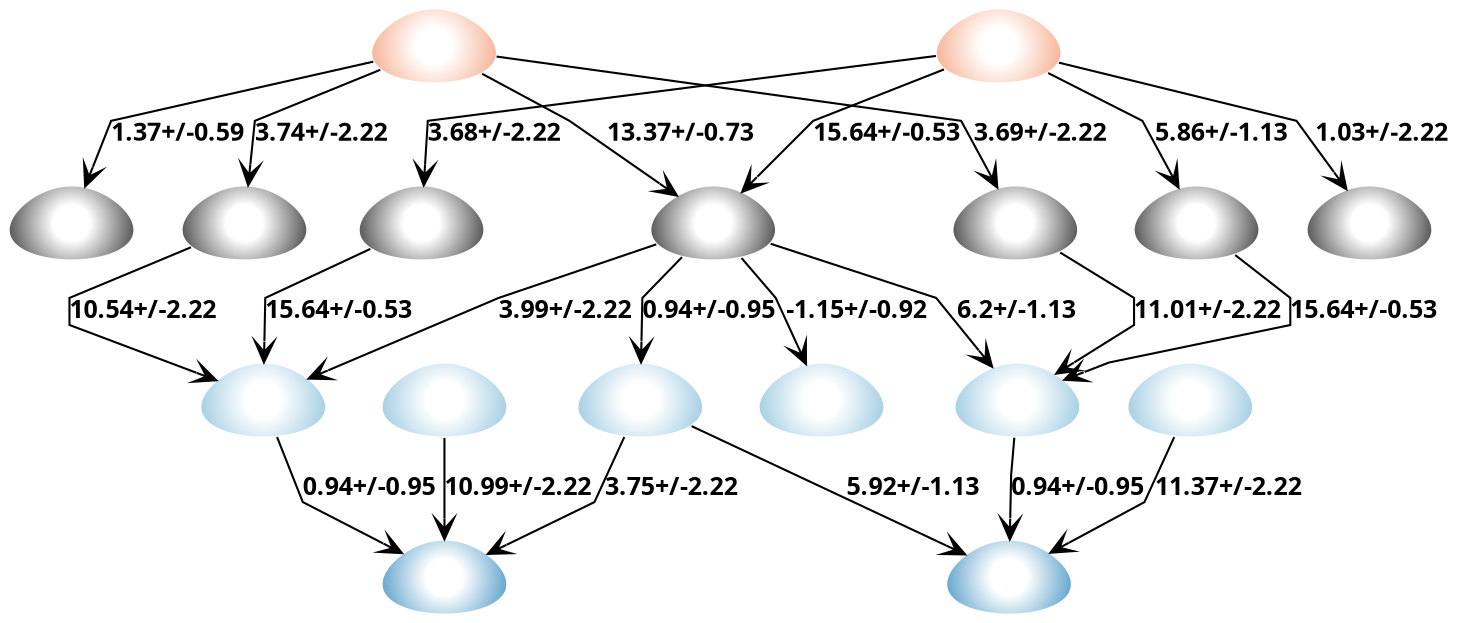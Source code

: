strict digraph G {
	graph [bb="0,0,842.74,291",
		fontname="sans bold",
		splines=polyline
	];
	node [label="\N"];
	subgraph subgraph_0 {
		graph [label="Neutral charge",
			style=""
		];
		SM24_micro006		 [charge=0,
			color="#ffffff:#333333",
			fontcolor=black,
			fontname="sans bold",
			fontsize=12,
			height=0.5,
			image="Images\Microstates\SM24_micro006.svg",
			label="",
			labelloc=b,
			penwidth=1,
			pos="406.74,188",
			shape=egg,
			style=radial,
			width=0.79843];
		SM24_micro007		 [charge=0,
			color="#ffffff:#333333",
			fontcolor=black,
			fontname="sans bold",
			fontsize=12,
			height=0.5,
			image="Images\Microstates\SM24_micro007.svg",
			label="",
			labelloc=b,
			penwidth=1,
			pos="114.74,188",
			shape=egg,
			style=radial,
			width=0.79843];
		SM24_micro009		 [charge=0,
			color="#ffffff:#333333",
			fontcolor=black,
			fontname="sans bold",
			fontsize=12,
			height=0.5,
			image="Images\Microstates\SM24_micro009.svg",
			label="",
			labelloc=b,
			penwidth=1,
			pos="728.74,188",
			shape=egg,
			style=radial,
			width=0.79843];
		SM24_micro023		 [charge=0,
			color="#ffffff:#333333",
			fontcolor=black,
			fontname="sans bold",
			fontsize=12,
			height=0.5,
			image="Images\Microstates\SM24_micro023.svg",
			label="",
			labelloc=b,
			penwidth=1,
			pos="641.74,188",
			shape=egg,
			style=radial,
			width=0.79843];
		SM24_micro028		 [charge=0,
			color="#ffffff:#333333",
			fontcolor=black,
			fontname="sans bold",
			fontsize=12,
			height=0.5,
			image="Images\Microstates\SM24_micro028.svg",
			label="",
			labelloc=b,
			penwidth=1,
			pos="549.74,188",
			shape=egg,
			style=radial,
			width=0.79843];
		SM24_micro013		 [charge=0,
			color="#ffffff:#333333",
			fontcolor=black,
			fontname="sans bold",
			fontsize=12,
			height=0.5,
			image="Images\Microstates\SM24_micro013.svg",
			label="",
			labelloc=b,
			penwidth=1,
			pos="212.74,188",
			shape=egg,
			style=radial,
			width=0.79843];
		SM24_micro024		 [charge=0,
			color="#ffffff:#333333",
			fontcolor=black,
			fontname="sans bold",
			fontsize=12,
			height=0.5,
			image="Images\Microstates\SM24_micro024.svg",
			label="",
			labelloc=b,
			penwidth=1,
			pos="28.743,188",
			shape=egg,
			style=radial,
			width=0.79843];
	}
	subgraph "subgraph_-1" {
		graph [label="-1 charge",
			style=""
		];
		SM24_micro002		 [charge=-1,
			color="#ffffff:#f4a582",
			fontcolor=black,
			fontname="sans bold",
			fontsize=12,
			height=0.5,
			image="Images\Microstates\SM24_micro002.svg",
			label="",
			labelloc=b,
			penwidth=1,
			pos="224.74,273",
			shape=egg,
			style=radial,
			width=0.79843];
		SM24_micro027		 [charge=-1,
			color="#ffffff:#f4a582",
			fontcolor=black,
			fontname="sans bold",
			fontsize=12,
			height=0.5,
			image="Images\Microstates\SM24_micro027.svg",
			label="",
			labelloc=b,
			penwidth=1,
			pos="528.74,273",
			shape=egg,
			style=radial,
			width=0.79843];
	}
	subgraph subgraph_2 {
		graph [label="+2 charge",
			style=""
		];
		SM24_micro022		 [charge=2,
			color="#ffffff:#4393c3",
			fontcolor=black,
			fontname="sans bold",
			fontsize=12,
			height=0.5,
			image="Images\Microstates\SM24_micro022.svg",
			label="",
			labelloc=b,
			penwidth=1,
			pos="281.74,18",
			shape=egg,
			style=radial,
			width=0.79843];
		SM24_micro025		 [charge=2,
			color="#ffffff:#4393c3",
			fontcolor=black,
			fontname="sans bold",
			fontsize=12,
			height=0.5,
			image="Images\Microstates\SM24_micro025.svg",
			label="",
			labelloc=b,
			penwidth=1,
			pos="592.74,18",
			shape=egg,
			style=radial,
			width=0.79843];
	}
	subgraph subgraph_1 {
		graph [label="+1 charge",
			style=""
		];
		SM24_micro004		 [charge=1,
			color="#ffffff:#92c5de",
			fontcolor=black,
			fontname="sans bold",
			fontsize=12,
			height=0.5,
			image="Images\Microstates\SM24_micro004.svg",
			label="",
			labelloc=b,
			penwidth=1,
			pos="386.74,103",
			shape=egg,
			style=radial,
			width=0.79843];
		SM24_micro010		 [charge=1,
			color="#ffffff:#92c5de",
			fontcolor=black,
			fontname="sans bold",
			fontsize=12,
			height=0.5,
			image="Images\Microstates\SM24_micro010.svg",
			label="",
			labelloc=b,
			penwidth=1,
			pos="596.74,103",
			shape=egg,
			style=radial,
			width=0.79843];
		SM24_micro011		 [charge=1,
			color="#ffffff:#92c5de",
			fontcolor=black,
			fontname="sans bold",
			fontsize=12,
			height=0.5,
			image="Images\Microstates\SM24_micro011.svg",
			label="",
			labelloc=b,
			penwidth=1,
			pos="183.74,103",
			shape=egg,
			style=radial,
			width=0.79843];
		SM24_micro017		 [charge=1,
			color="#ffffff:#92c5de",
			fontcolor=black,
			fontname="sans bold",
			fontsize=12,
			height=0.5,
			image="Images\Microstates\SM24_micro017.svg",
			label="",
			labelloc=b,
			penwidth=1,
			pos="484.74,103",
			shape=egg,
			style=radial,
			width=0.79843];
		SM24_micro014		 [charge=1,
			color="#ffffff:#92c5de",
			fontcolor=black,
			fontname="sans bold",
			fontsize=12,
			height=0.5,
			image="Images\Microstates\SM24_micro014.svg",
			label="",
			labelloc=b,
			penwidth=1,
			pos="281.74,103",
			shape=egg,
			style=radial,
			width=0.79843];
		SM24_micro005		 [charge=1,
			color="#ffffff:#92c5de",
			fontcolor=black,
			fontname="sans bold",
			fontsize=12,
			height=0.5,
			image="Images\Microstates\SM24_micro005.svg",
			label="",
			labelloc=b,
			penwidth=1,
			pos="690.74,103",
			shape=egg,
			style=radial,
			width=0.79843];
	}
	SM24_micro006 -> SM24_micro004	 [SEM=0.95,
		arrowhead=vee,
		fontname="sans bold",
		fontsize=12,
		label="0.94+/-0.95",
		lp="425.24,145.5",
		pKa=0.94,
		pos="e,387.1,121.06 397.69,170.32 392.79,161.31 387.74,152 387.74,152 387.74,152 387.54,142.15 387.31,131.38",
		splines=polyline];
	SM24_micro006 -> SM24_micro010	 [SEM=1.13,
		arrowhead=vee,
		fontname="sans bold",
		fontsize=12,
		label="6.2+/-1.13",
		lp="597.24,145.5",
		pKa=6.2,
		pos="e,583.49,118.14 434.7,180.25 476.84,170.08 551.74,152 551.74,152 551.74,152 564.65,138.23 576.64,125.45",
		splines=polyline];
	SM24_micro006 -> SM24_micro011	 [SEM=2.22,
		arrowhead=vee,
		fontname="sans bold",
		fontsize=12,
		label="3.99+/-2.22",
		lp="345.24,145.5",
		pKa=3.99,
		pos="e,205.63,112.47 380.47,177.71 351.14,167.34 307.74,152 307.74,152 307.74,152 251.69,130.3 214.96,116.08",
		splines=polyline];
	SM24_micro006 -> SM24_micro017	 [SEM=0.92,
		arrowhead=vee,
		fontname="sans bold",
		fontsize=12,
		label="-1.15+/-0.92",
		lp="507.74,145.5",
		pKa=-1.15,
		pos="e,477.3,120.25 427.6,173.97 443.52,164.02 462.74,152 462.74,152 462.74,152 467.83,140.9 473.11,129.38",
		splines=polyline];
	SM24_micro007 -> SM24_micro011	 [SEM=2.22,
		arrowhead=vee,
		fontname="sans bold",
		fontsize=12,
		label="10.54+/-2.22",
		lp="139.74,145.5",
		pKa=10.54,
		pos="e,162.29,112.83 107.12,170.32 103,161.31 98.743,152 98.743,152 98.743,152 98.743,139 98.743,139 98.743,139 128.65,126.69 152.98,\
116.67",
		splines=polyline];
	SM24_micro023 -> SM24_micro010	 [SEM=0.53,
		arrowhead=vee,
		fontname="sans bold",
		fontsize=12,
		label="15.64+/-0.53",
		lp="801.74,145.5",
		pKa=15.64,
		pos="e,620.17,111.11 667.96,177.9 679.61,173.86 690.74,170 690.74,170 690.74,170 760.74,152 760.74,152 760.74,152 760.74,139 760.74,139 \
760.74,139 652.74,121 652.74,121 652.74,121 642.02,117.74 629.95,114.08",
		splines=polyline];
	SM24_micro028 -> SM24_micro010	 [SEM=2.22,
		arrowhead=vee,
		fontname="sans bold",
		fontsize=12,
		label="11.01+/-2.22",
		lp="696.74,145.5",
		pKa=11.01,
		pos="e,615.41,115.07 576.49,178.17 607.89,167.8 655.74,152 655.74,152 655.74,152 655.74,139 655.74,139 655.74,139 639.64,129.45 624.26,\
120.32",
		splines=polyline];
	SM24_micro013 -> SM24_micro011	 [SEM=0.53,
		arrowhead=vee,
		fontname="sans bold",
		fontsize=12,
		label="15.64+/-0.53",
		lp="225.74,145.5",
		pKa=15.64,
		pos="e,184.1,121.06 200.05,171.14 192.65,161.88 184.74,152 184.74,152 184.74,152 184.54,142.15 184.31,131.38",
		splines=polyline];
	SM24_micro004 -> SM24_micro022	 [SEM=2.22,
		arrowhead=vee,
		fontname="sans bold",
		fontsize=12,
		label="3.75+/-2.22",
		lp="407.24,60.5",
		pKa=3.75,
		pos="e,303.12,28.013 379.05,85.212 372.7,71.37 364.74,54 364.74,54 364.74,54 336.14,41.937 312.51,31.974",
		splines=polyline];
	SM24_micro004 -> SM24_micro025	 [SEM=1.13,
		arrowhead=vee,
		fontname="sans bold",
		fontsize=12,
		label="5.92+/-1.13",
		lp="539.24,60.5",
		pKa=5.92,
		pos="e,571.04,27.745 412,91.823 449.72,76.626 520.68,48.033 561.57,31.559",
		splines=polyline];
	SM24_micro010 -> SM24_micro025	 [SEM=0.95,
		arrowhead=vee,
		fontname="sans bold",
		fontsize=12,
		label="0.94+/-0.95",
		lp="631.24,60.5",
		pKa=0.94,
		pos="e,593.1,36.058 595.28,84.91 594.52,76.026 593.74,67 593.74,67 593.74,67 593.54,57.154 593.31,46.38",
		splines=polyline];
	SM24_micro011 -> SM24_micro022	 [SEM=0.95,
		arrowhead=vee,
		fontname="sans bold",
		fontsize=12,
		label="0.94+/-0.95",
		lp="240.24,60.5",
		pKa=0.94,
		pos="e,260.99,28.196 190.39,85.212 195.87,71.37 202.74,54 202.74,54 202.74,54 229.42,42.183 251.76,32.282",
		splines=polyline];
	SM24_micro014 -> SM24_micro022	 [SEM=2.22,
		arrowhead=vee,
		fontname="sans bold",
		fontsize=12,
		label="10.99+/-2.22",
		lp="322.74,60.5",
		pKa=10.99,
		pos="e,281.74,36.176 281.74,84.802 281.74,73.674 281.74,58.945 281.74,46.244",
		splines=polyline];
	SM24_micro005 -> SM24_micro025	 [SEM=2.22,
		arrowhead=vee,
		fontname="sans bold",
		fontsize=12,
		label="11.37+/-2.22",
		lp="714.74,60.5",
		pKa=11.37,
		pos="e,613.51,28.564 683.05,85.212 676.7,71.37 668.74,54 668.74,54 668.74,54 643.91,42.562 622.63,32.764",
		splines=polyline];
	SM24_micro002 -> SM24_micro006	 [SEM=0.73,
		arrowhead=vee,
		fontname="sans bold",
		fontsize=12,
		label="13.37+/-0.73",
		lp="366.74,230.5",
		pKa=13.37,
		pos="e,386.14,198.4 248.91,260.98 281.88,245.94 340.93,219.01 376.7,202.7",
		splines=polyline];
	SM24_micro002 -> SM24_micro007	 [SEM=2.22,
		arrowhead=vee,
		fontname="sans bold",
		fontsize=12,
		label="3.74+/-2.22",
		lp="165.24,230.5",
		pKa=3.74,
		pos="e,119.29,205.79 198.75,262.62 170.02,252.25 127.74,237 127.74,237 127.74,237 124.93,226.61 121.92,215.5",
		splines=polyline];
	SM24_micro002 -> SM24_micro028	 [SEM=2.22,
		arrowhead=vee,
		fontname="sans bold",
		fontsize=12,
		label="3.69+/-2.22",
		lp="558.24,230.5",
		pKa=3.69,
		pos="e,537.83,203.66 253.74,268.45 326.45,259.55 510.74,237 510.74,237 510.74,237 521.25,224.07 531.36,211.63",
		splines=polyline];
	SM24_micro002 -> SM24_micro024	 [SEM=0.59,
		arrowhead=vee,
		fontname="sans bold",
		fontsize=12,
		label="1.37+/-0.59",
		lp="83.243,230.5",
		pKa=1.37,
		pos="e,34.594,205.52 195.98,266.38 145.38,256.48 45.743,237 45.743,237 45.743,237 42.015,226.47 38.051,215.28",
		splines=polyline];
	SM24_micro027 -> SM24_micro006	 [SEM=0.53,
		arrowhead=vee,
		fontname="sans bold",
		fontsize=12,
		label="15.64+/-0.53",
		lp="469.74,230.5",
		pKa=15.64,
		pos="e,414.19,205.25 502.47,262.8 472.84,252.43 428.74,237 428.74,237 428.74,237 423.66,225.9 418.38,214.38",
		splines=polyline];
	SM24_micro027 -> SM24_micro009	 [SEM=2.22,
		arrowhead=vee,
		fontname="sans bold",
		fontsize=12,
		label="1.03+/-2.22",
		lp="741.24,230.5",
		pKa=1.03,
		pos="e,718.3,204.19 557.07,266.06 604.72,256.08 695.74,237 695.74,237 695.74,237 704.25,224.62 712.63,212.44",
		splines=polyline];
	SM24_micro027 -> SM24_micro023	 [SEM=1.13,
		arrowhead=vee,
		fontname="sans bold",
		fontsize=12,
		label="5.86+/-1.13",
		lp="654.24,230.5",
		pKa=5.86,
		pos="e,631.3,204.19 553.62,261.12 577.1,250.84 608.74,237 608.74,237 608.74,237 617.25,224.62 625.63,212.44",
		splines=polyline];
	SM24_micro027 -> SM24_micro013	 [SEM=2.22,
		arrowhead=vee,
		fontname="sans bold",
		fontsize=12,
		label="3.68+/-2.22",
		lp="263.24,230.5",
		pKa=3.68,
		pos="e,217.29,205.79 499.96,268.68 424.33,259.94 225.74,237 225.74,237 225.74,237 222.93,226.61 219.92,215.5",
		splines=polyline];
}
